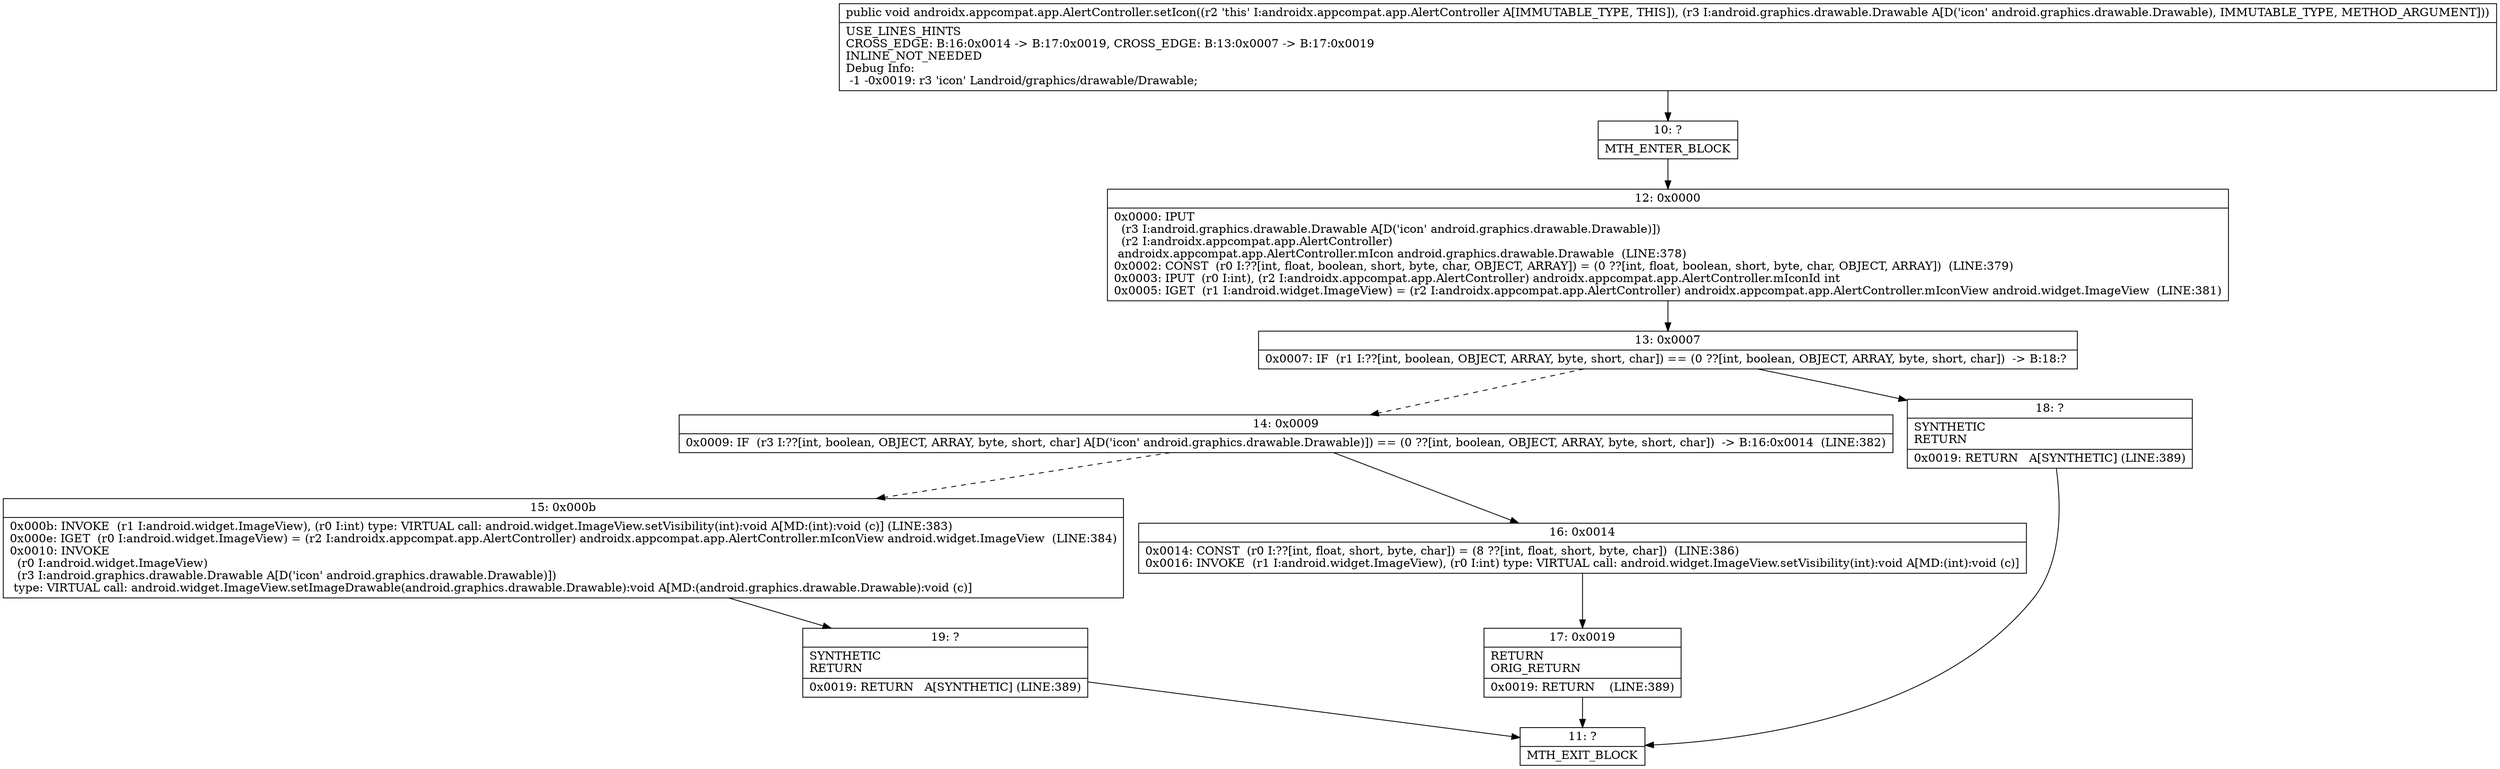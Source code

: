 digraph "CFG forandroidx.appcompat.app.AlertController.setIcon(Landroid\/graphics\/drawable\/Drawable;)V" {
Node_10 [shape=record,label="{10\:\ ?|MTH_ENTER_BLOCK\l}"];
Node_12 [shape=record,label="{12\:\ 0x0000|0x0000: IPUT  \l  (r3 I:android.graphics.drawable.Drawable A[D('icon' android.graphics.drawable.Drawable)])\l  (r2 I:androidx.appcompat.app.AlertController)\l androidx.appcompat.app.AlertController.mIcon android.graphics.drawable.Drawable  (LINE:378)\l0x0002: CONST  (r0 I:??[int, float, boolean, short, byte, char, OBJECT, ARRAY]) = (0 ??[int, float, boolean, short, byte, char, OBJECT, ARRAY])  (LINE:379)\l0x0003: IPUT  (r0 I:int), (r2 I:androidx.appcompat.app.AlertController) androidx.appcompat.app.AlertController.mIconId int \l0x0005: IGET  (r1 I:android.widget.ImageView) = (r2 I:androidx.appcompat.app.AlertController) androidx.appcompat.app.AlertController.mIconView android.widget.ImageView  (LINE:381)\l}"];
Node_13 [shape=record,label="{13\:\ 0x0007|0x0007: IF  (r1 I:??[int, boolean, OBJECT, ARRAY, byte, short, char]) == (0 ??[int, boolean, OBJECT, ARRAY, byte, short, char])  \-\> B:18:? \l}"];
Node_14 [shape=record,label="{14\:\ 0x0009|0x0009: IF  (r3 I:??[int, boolean, OBJECT, ARRAY, byte, short, char] A[D('icon' android.graphics.drawable.Drawable)]) == (0 ??[int, boolean, OBJECT, ARRAY, byte, short, char])  \-\> B:16:0x0014  (LINE:382)\l}"];
Node_15 [shape=record,label="{15\:\ 0x000b|0x000b: INVOKE  (r1 I:android.widget.ImageView), (r0 I:int) type: VIRTUAL call: android.widget.ImageView.setVisibility(int):void A[MD:(int):void (c)] (LINE:383)\l0x000e: IGET  (r0 I:android.widget.ImageView) = (r2 I:androidx.appcompat.app.AlertController) androidx.appcompat.app.AlertController.mIconView android.widget.ImageView  (LINE:384)\l0x0010: INVOKE  \l  (r0 I:android.widget.ImageView)\l  (r3 I:android.graphics.drawable.Drawable A[D('icon' android.graphics.drawable.Drawable)])\l type: VIRTUAL call: android.widget.ImageView.setImageDrawable(android.graphics.drawable.Drawable):void A[MD:(android.graphics.drawable.Drawable):void (c)]\l}"];
Node_19 [shape=record,label="{19\:\ ?|SYNTHETIC\lRETURN\l|0x0019: RETURN   A[SYNTHETIC] (LINE:389)\l}"];
Node_11 [shape=record,label="{11\:\ ?|MTH_EXIT_BLOCK\l}"];
Node_16 [shape=record,label="{16\:\ 0x0014|0x0014: CONST  (r0 I:??[int, float, short, byte, char]) = (8 ??[int, float, short, byte, char])  (LINE:386)\l0x0016: INVOKE  (r1 I:android.widget.ImageView), (r0 I:int) type: VIRTUAL call: android.widget.ImageView.setVisibility(int):void A[MD:(int):void (c)]\l}"];
Node_17 [shape=record,label="{17\:\ 0x0019|RETURN\lORIG_RETURN\l|0x0019: RETURN    (LINE:389)\l}"];
Node_18 [shape=record,label="{18\:\ ?|SYNTHETIC\lRETURN\l|0x0019: RETURN   A[SYNTHETIC] (LINE:389)\l}"];
MethodNode[shape=record,label="{public void androidx.appcompat.app.AlertController.setIcon((r2 'this' I:androidx.appcompat.app.AlertController A[IMMUTABLE_TYPE, THIS]), (r3 I:android.graphics.drawable.Drawable A[D('icon' android.graphics.drawable.Drawable), IMMUTABLE_TYPE, METHOD_ARGUMENT]))  | USE_LINES_HINTS\lCROSS_EDGE: B:16:0x0014 \-\> B:17:0x0019, CROSS_EDGE: B:13:0x0007 \-\> B:17:0x0019\lINLINE_NOT_NEEDED\lDebug Info:\l  \-1 \-0x0019: r3 'icon' Landroid\/graphics\/drawable\/Drawable;\l}"];
MethodNode -> Node_10;Node_10 -> Node_12;
Node_12 -> Node_13;
Node_13 -> Node_14[style=dashed];
Node_13 -> Node_18;
Node_14 -> Node_15[style=dashed];
Node_14 -> Node_16;
Node_15 -> Node_19;
Node_19 -> Node_11;
Node_16 -> Node_17;
Node_17 -> Node_11;
Node_18 -> Node_11;
}

